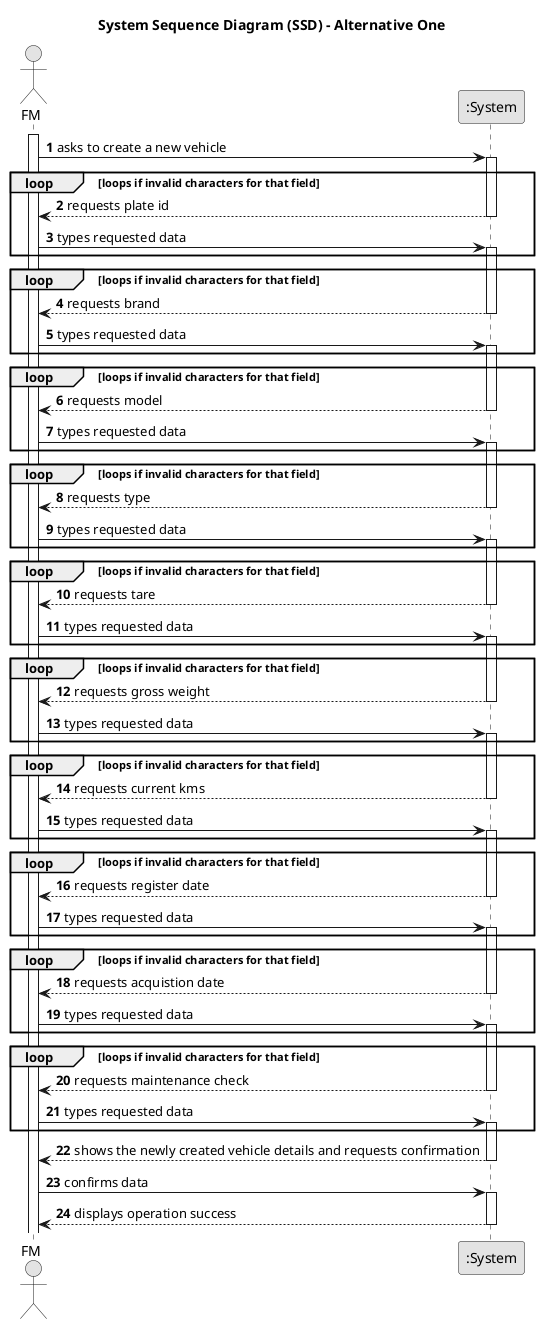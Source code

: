 @startuml
skinparam monochrome true
skinparam packageStyle rectangle
skinparam shadowing false

title System Sequence Diagram (SSD) - Alternative One

autonumber

actor "FM" as Employee
participant ":System" as System

activate Employee


    Employee -> System : asks to create a new vehicle
    activate System


    loop loops if invalid characters for that field
            System --> Employee : requests plate id
        deactivate System

        Employee -> System : types requested data
        activate System

        end
    activate System
    loop loops if invalid characters for that field
        System --> Employee : requests brand
    deactivate System

    Employee -> System : types requested data
    activate System

    end


        loop loops if invalid characters for that field
                System --> Employee : requests model
            deactivate System

            Employee -> System : types requested data
            activate System

            end

    loop loops if invalid characters for that field
            System --> Employee : requests type
        deactivate System

        Employee -> System : types requested data
        activate System

        end

    loop loops if invalid characters for that field
            System --> Employee : requests tare
        deactivate System

        Employee -> System : types requested data
        activate System

        end

    loop loops if invalid characters for that field
            System --> Employee : requests gross weight
        deactivate System

        Employee -> System : types requested data
        activate System

        end

    loop loops if invalid characters for that field
            System --> Employee : requests current kms
        deactivate System

        Employee -> System : types requested data
        activate System

        end

    loop loops if invalid characters for that field
            System --> Employee : requests register date
        deactivate System

        Employee -> System : types requested data
        activate System

        end

    loop loops if invalid characters for that field
            System --> Employee : requests acquistion date
        deactivate System

        Employee -> System : types requested data
        activate System

        end

    loop loops if invalid characters for that field
            System --> Employee : requests maintenance check
        deactivate System

        Employee -> System : types requested data
        activate System

        end

    activate System

        System --> Employee : shows the newly created vehicle details and requests confirmation
    deactivate System

    Employee -> System : confirms data
    activate System

        System --> Employee : displays operation success
    deactivate System

@enduml